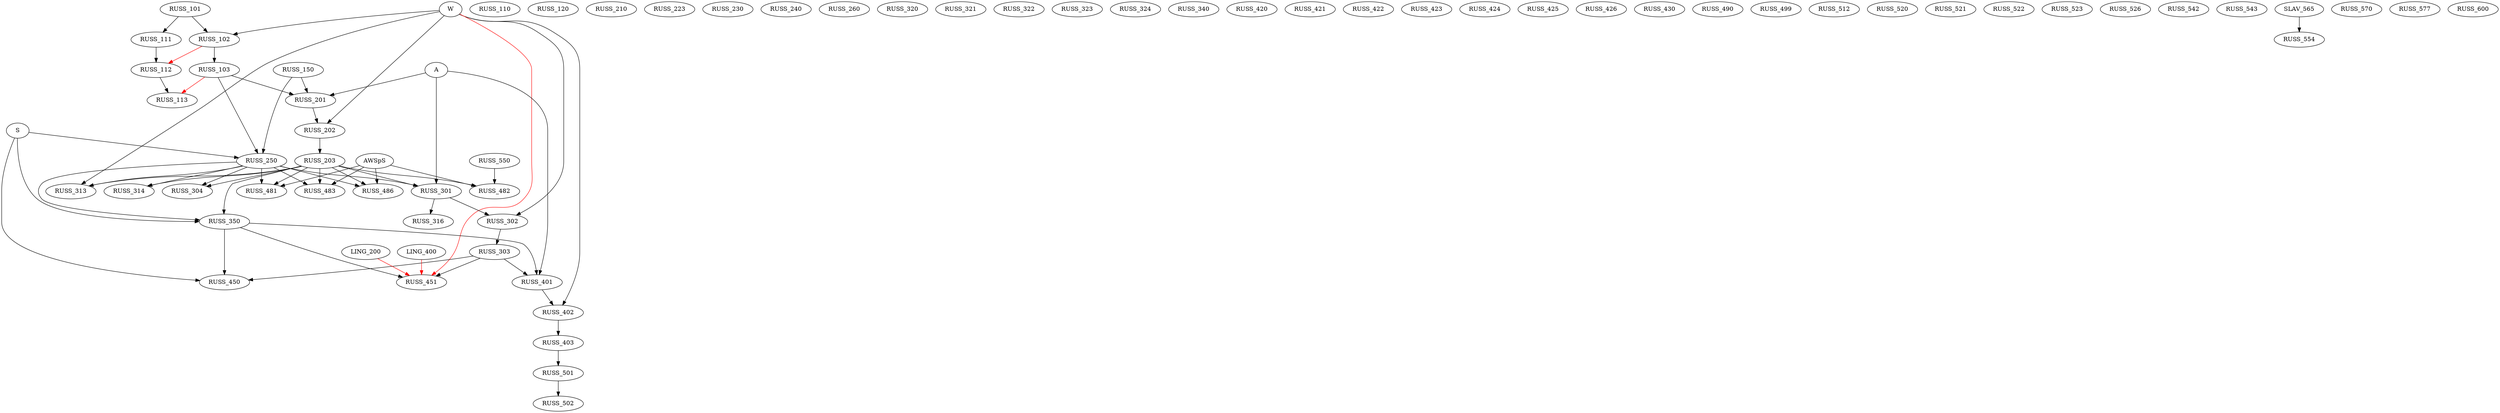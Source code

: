 digraph G {
    RUSS_101;
    edge [color=black];
    RUSS_101 -> RUSS_102;
    W -> RUSS_102;
    edge [color=black];
    RUSS_102 -> RUSS_103;
    RUSS_110;
    edge [color=black];
    RUSS_101 -> RUSS_111;
    edge [color=black];
    RUSS_111 -> RUSS_112;
    edge [color=red];
    RUSS_102 -> RUSS_112;
    edge [color=black];
    RUSS_112 -> RUSS_113;
    edge [color=red];
    RUSS_103 -> RUSS_113;
    RUSS_120;
    RUSS_150;
    edge [color=black];
    RUSS_103 -> RUSS_201;
    RUSS_150 -> RUSS_201;
    A -> RUSS_201;
    edge [color=black];
    RUSS_201 -> RUSS_202;
    W -> RUSS_202;
    edge [color=black];
    RUSS_202 -> RUSS_203;
    RUSS_210;
    RUSS_223;
    RUSS_230;
    RUSS_240;
    edge [color=black];
    RUSS_103 -> RUSS_250;
    RUSS_150 -> RUSS_250;
    S -> RUSS_250;
    RUSS_260;
    edge [color=black];
    RUSS_203 -> RUSS_301;
    RUSS_250 -> RUSS_301;
    A -> RUSS_301;
    edge [color=black];
    RUSS_301 -> RUSS_302;
    W -> RUSS_302;
    edge [color=black];
    RUSS_302 -> RUSS_303;
    edge [color=black];
    RUSS_203 -> RUSS_304;
    RUSS_250 -> RUSS_304;
    edge [color=black];
    RUSS_203 -> RUSS_313;
    RUSS_250 -> RUSS_313;
    W -> RUSS_313;
    edge [color=black];
    RUSS_203 -> RUSS_314;
    RUSS_250 -> RUSS_314;
    edge [color=black];
    RUSS_301 -> RUSS_316;
    RUSS_320;
    RUSS_321;
    RUSS_322;
    RUSS_323;
    RUSS_324;
    RUSS_340;
    edge [color=black];
    RUSS_203 -> RUSS_350;
    RUSS_250 -> RUSS_350;
    S -> RUSS_350;
    edge [color=black];
    RUSS_303 -> RUSS_401;
    RUSS_350 -> RUSS_401;
    A -> RUSS_401;
    edge [color=black];
    RUSS_401 -> RUSS_402;
    W -> RUSS_402;
    edge [color=black];
    RUSS_402 -> RUSS_403;
    RUSS_420;
    RUSS_421;
    RUSS_422;
    RUSS_423;
    RUSS_424;
    RUSS_425;
    RUSS_426;
    RUSS_430;
    edge [color=black];
    RUSS_303 -> RUSS_450;
    RUSS_350 -> RUSS_450;
    S -> RUSS_450;
    edge [color=black];
    RUSS_303 -> RUSS_451;
    RUSS_350 -> RUSS_451;
    edge [color=red];
    LING_200 -> RUSS_451;
    LING_400 -> RUSS_451;
    W -> RUSS_451;
    edge [color=black];
    RUSS_203 -> RUSS_481;
    RUSS_250 -> RUSS_481;
    AWSpS -> RUSS_481;
    edge [color=black];
    RUSS_203 -> RUSS_482;
    RUSS_550 -> RUSS_482;
    AWSpS -> RUSS_482;
    edge [color=black];
    RUSS_203 -> RUSS_483;
    RUSS_250 -> RUSS_483;
    AWSpS -> RUSS_483;
    edge [color=black];
    RUSS_203 -> RUSS_486;
    RUSS_250 -> RUSS_486;
    AWSpS -> RUSS_486;
    RUSS_490;
    RUSS_499;
    edge [color=black];
    RUSS_403 -> RUSS_501;
    edge [color=black];
    RUSS_501 -> RUSS_502;
    RUSS_512;
    RUSS_520;
    RUSS_521;
    RUSS_522;
    RUSS_523;
    RUSS_526;
    RUSS_542;
    RUSS_543;
    edge [color=black];
    SLAV_565 -> RUSS_554;
    RUSS_570;
    RUSS_577;
    RUSS_600;
}
